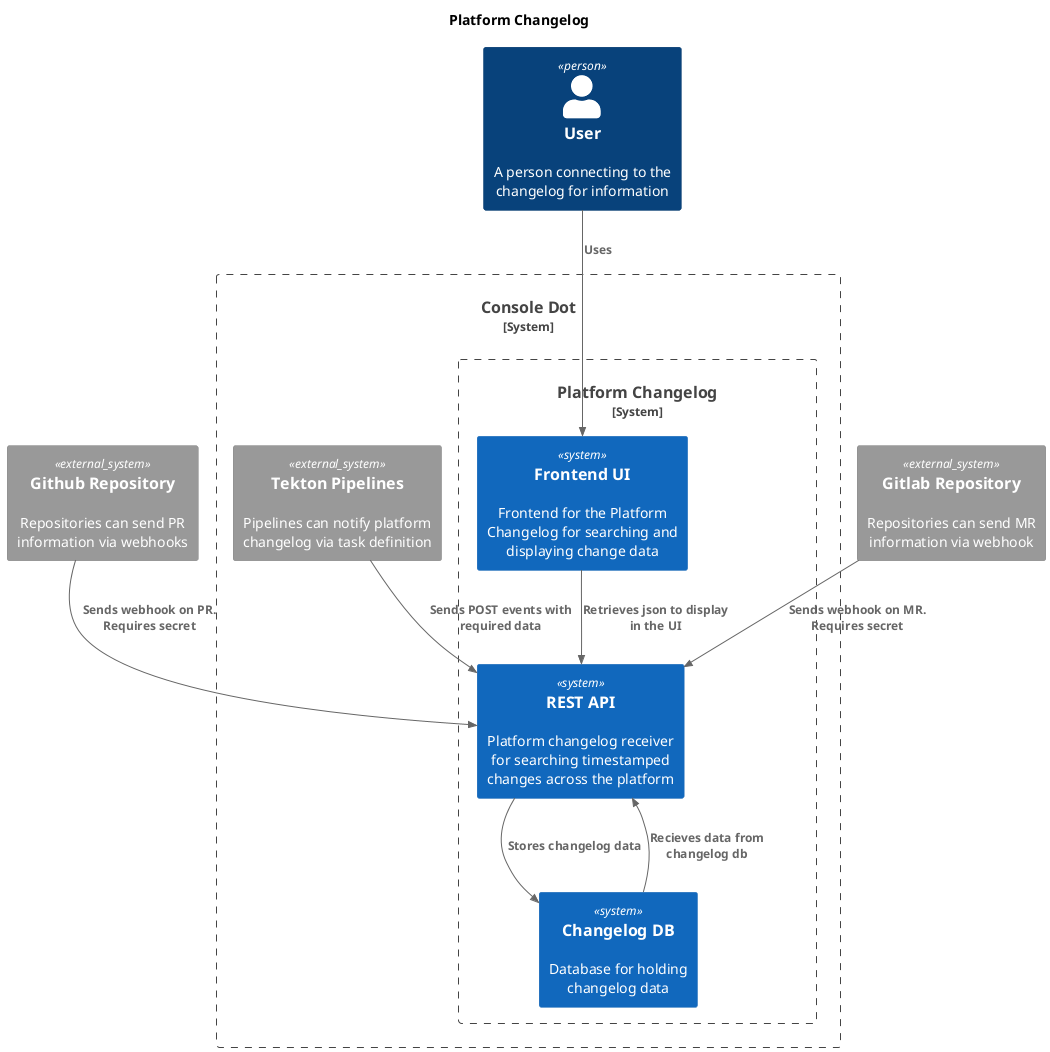@startuml
!include <c4/C4_Context.puml>  

title Platform Changelog

System_Ext(github_repo, "Github Repository", "Repositories can send PR information via webhooks")
System_Ext(gitlab_repo, "Gitlab Repository", "Repositories can send MR information via webhook")

System_Boundary(consoledot, "Console Dot"){
System_Ext(tekton, "Tekton Pipelines", "Pipelines can notify platform changelog via task definition")
System_Boundary(platform_changelog, "Platform Changelog") {
System(platform_changelog_api, "REST API", "Platform changelog receiver for searching timestamped changes across the platform")
System(platform_changelog_ui, "Frontend UI", "Frontend for the Platform Changelog for searching and displaying change data")
System(platform_changelog_db, "Changelog DB", "Database for holding changelog data")
}
}

Person(user, User, "A person connecting to the changelog for information")

Rel(user, platform_changelog_ui, "Uses")
Rel(platform_changelog_api, platform_changelog_db, "Stores changelog data")
Rel(github_repo, platform_changelog_api, "Sends webhook on PR. Requires secret")
Rel(gitlab_repo, platform_changelog_api, "Sends webhook on MR. Requires secret")
Rel(tekton, platform_changelog_api, "Sends POST events with required data")
Rel(platform_changelog_db, platform_changelog_api, "Recieves data from changelog db")
Rel(platform_changelog_ui, platform_changelog_api, "Retrieves json to display in the UI")
@enduml